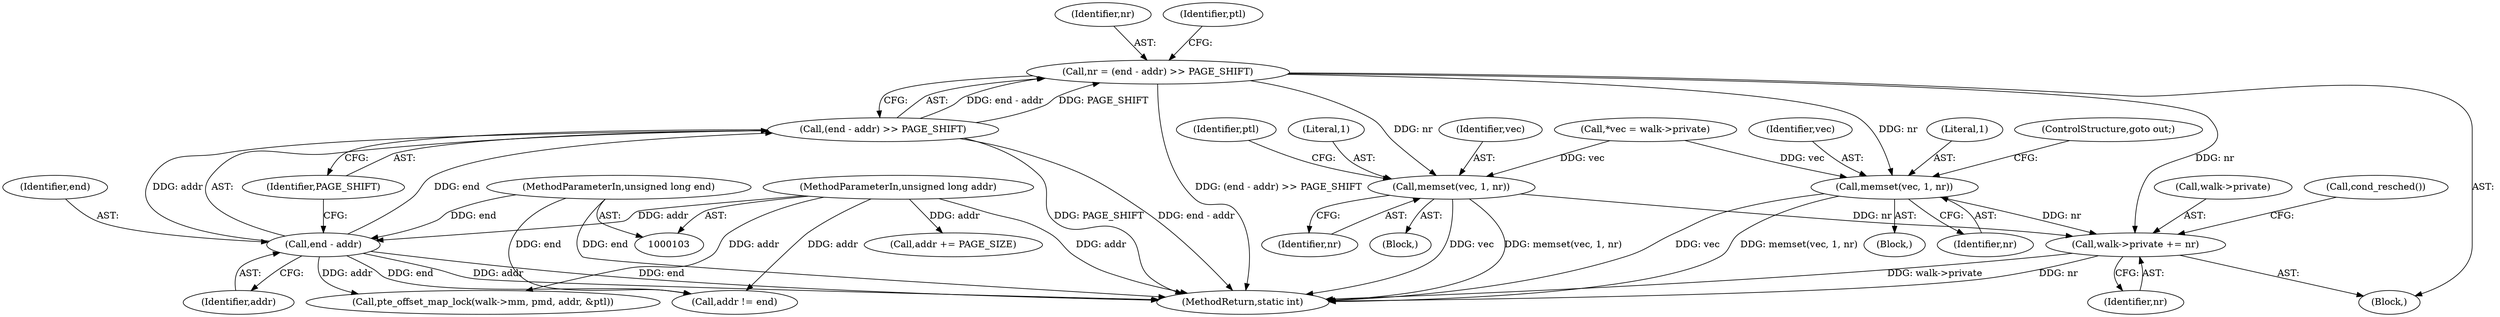 digraph "0_linux_574823bfab82d9d8fa47f422778043fbb4b4f50e_1@integer" {
"1000124" [label="(Call,nr = (end - addr) >> PAGE_SHIFT)"];
"1000126" [label="(Call,(end - addr) >> PAGE_SHIFT)"];
"1000127" [label="(Call,end - addr)"];
"1000106" [label="(MethodParameterIn,unsigned long end)"];
"1000105" [label="(MethodParameterIn,unsigned long addr)"];
"1000139" [label="(Call,memset(vec, 1, nr))"];
"1000218" [label="(Call,walk->private += nr)"];
"1000150" [label="(Call,memset(vec, 1, nr))"];
"1000124" [label="(Call,nr = (end - addr) >> PAGE_SHIFT)"];
"1000226" [label="(MethodReturn,static int)"];
"1000128" [label="(Identifier,end)"];
"1000150" [label="(Call,memset(vec, 1, nr))"];
"1000141" [label="(Literal,1)"];
"1000218" [label="(Call,walk->private += nr)"];
"1000118" [label="(Call,*vec = walk->private)"];
"1000125" [label="(Identifier,nr)"];
"1000166" [label="(Call,addr != end)"];
"1000152" [label="(Literal,1)"];
"1000142" [label="(Identifier,nr)"];
"1000140" [label="(Identifier,vec)"];
"1000105" [label="(MethodParameterIn,unsigned long addr)"];
"1000219" [label="(Call,walk->private)"];
"1000129" [label="(Identifier,addr)"];
"1000138" [label="(Block,)"];
"1000157" [label="(Call,pte_offset_map_lock(walk->mm, pmd, addr, &ptl))"];
"1000127" [label="(Call,end - addr)"];
"1000108" [label="(Block,)"];
"1000126" [label="(Call,(end - addr) >> PAGE_SHIFT)"];
"1000130" [label="(Identifier,PAGE_SHIFT)"];
"1000144" [label="(Identifier,ptl)"];
"1000106" [label="(MethodParameterIn,unsigned long end)"];
"1000139" [label="(Call,memset(vec, 1, nr))"];
"1000149" [label="(Block,)"];
"1000153" [label="(Identifier,nr)"];
"1000132" [label="(Identifier,ptl)"];
"1000223" [label="(Call,cond_resched())"];
"1000154" [label="(ControlStructure,goto out;)"];
"1000172" [label="(Call,addr += PAGE_SIZE)"];
"1000222" [label="(Identifier,nr)"];
"1000151" [label="(Identifier,vec)"];
"1000124" -> "1000108"  [label="AST: "];
"1000124" -> "1000126"  [label="CFG: "];
"1000125" -> "1000124"  [label="AST: "];
"1000126" -> "1000124"  [label="AST: "];
"1000132" -> "1000124"  [label="CFG: "];
"1000124" -> "1000226"  [label="DDG: (end - addr) >> PAGE_SHIFT"];
"1000126" -> "1000124"  [label="DDG: end - addr"];
"1000126" -> "1000124"  [label="DDG: PAGE_SHIFT"];
"1000124" -> "1000139"  [label="DDG: nr"];
"1000124" -> "1000150"  [label="DDG: nr"];
"1000124" -> "1000218"  [label="DDG: nr"];
"1000126" -> "1000130"  [label="CFG: "];
"1000127" -> "1000126"  [label="AST: "];
"1000130" -> "1000126"  [label="AST: "];
"1000126" -> "1000226"  [label="DDG: PAGE_SHIFT"];
"1000126" -> "1000226"  [label="DDG: end - addr"];
"1000127" -> "1000126"  [label="DDG: end"];
"1000127" -> "1000126"  [label="DDG: addr"];
"1000127" -> "1000129"  [label="CFG: "];
"1000128" -> "1000127"  [label="AST: "];
"1000129" -> "1000127"  [label="AST: "];
"1000130" -> "1000127"  [label="CFG: "];
"1000127" -> "1000226"  [label="DDG: end"];
"1000127" -> "1000226"  [label="DDG: addr"];
"1000106" -> "1000127"  [label="DDG: end"];
"1000105" -> "1000127"  [label="DDG: addr"];
"1000127" -> "1000157"  [label="DDG: addr"];
"1000127" -> "1000166"  [label="DDG: end"];
"1000106" -> "1000103"  [label="AST: "];
"1000106" -> "1000226"  [label="DDG: end"];
"1000106" -> "1000166"  [label="DDG: end"];
"1000105" -> "1000103"  [label="AST: "];
"1000105" -> "1000226"  [label="DDG: addr"];
"1000105" -> "1000157"  [label="DDG: addr"];
"1000105" -> "1000166"  [label="DDG: addr"];
"1000105" -> "1000172"  [label="DDG: addr"];
"1000139" -> "1000138"  [label="AST: "];
"1000139" -> "1000142"  [label="CFG: "];
"1000140" -> "1000139"  [label="AST: "];
"1000141" -> "1000139"  [label="AST: "];
"1000142" -> "1000139"  [label="AST: "];
"1000144" -> "1000139"  [label="CFG: "];
"1000139" -> "1000226"  [label="DDG: memset(vec, 1, nr)"];
"1000139" -> "1000226"  [label="DDG: vec"];
"1000118" -> "1000139"  [label="DDG: vec"];
"1000139" -> "1000218"  [label="DDG: nr"];
"1000218" -> "1000108"  [label="AST: "];
"1000218" -> "1000222"  [label="CFG: "];
"1000219" -> "1000218"  [label="AST: "];
"1000222" -> "1000218"  [label="AST: "];
"1000223" -> "1000218"  [label="CFG: "];
"1000218" -> "1000226"  [label="DDG: walk->private"];
"1000218" -> "1000226"  [label="DDG: nr"];
"1000150" -> "1000218"  [label="DDG: nr"];
"1000150" -> "1000149"  [label="AST: "];
"1000150" -> "1000153"  [label="CFG: "];
"1000151" -> "1000150"  [label="AST: "];
"1000152" -> "1000150"  [label="AST: "];
"1000153" -> "1000150"  [label="AST: "];
"1000154" -> "1000150"  [label="CFG: "];
"1000150" -> "1000226"  [label="DDG: vec"];
"1000150" -> "1000226"  [label="DDG: memset(vec, 1, nr)"];
"1000118" -> "1000150"  [label="DDG: vec"];
}
